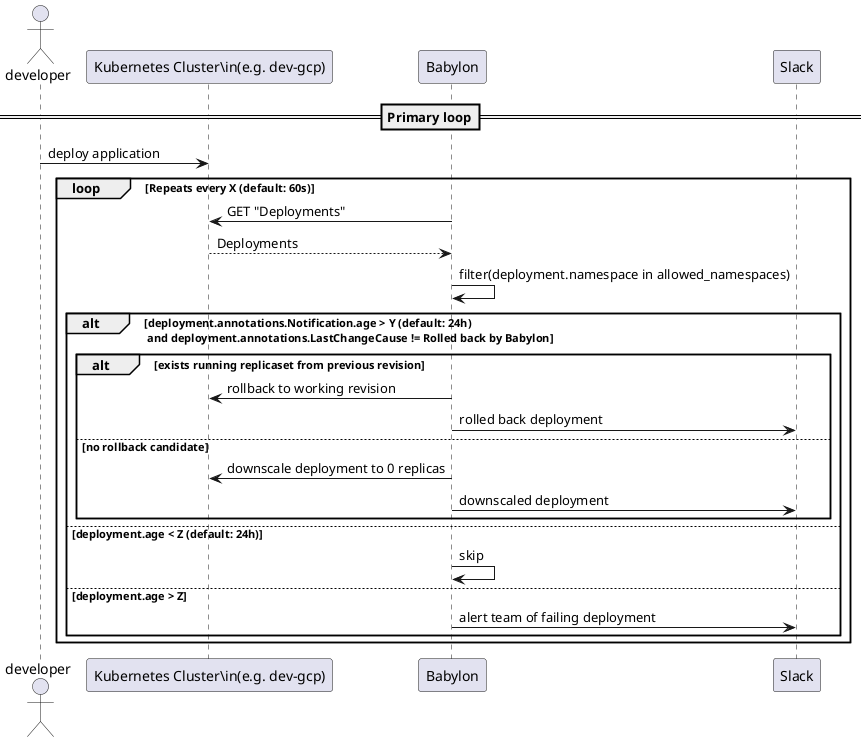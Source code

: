 @startuml babylon-flow 
actor developer as developer
participant k8s as "Kubernetes Cluster\in(e.g. dev-gcp)"
participant babylon as "Babylon"
participant alertmanager as "Slack"
==Primary loop==
developer -> k8s: deploy application 
loop Repeats every X (default: 60s)
babylon -> k8s: GET "Deployments"
return Deployments
babylon -> babylon: filter(deployment.namespace in allowed_namespaces)

alt deployment.annotations.Notification.age > Y (default: 24h) \n and deployment.annotations.LastChangeCause != Rolled back by Babylon

    alt exists running replicaset from previous revision
        
        babylon -> k8s: rollback to working revision
        babylon -> alertmanager: rolled back deployment

    else no rollback candidate

        babylon -> k8s: downscale deployment to 0 replicas
        babylon -> alertmanager: downscaled deployment

    end

else deployment.age < Z (default: 24h)
    
    babylon -> babylon: skip

else deployment.age > Z

    babylon -> alertmanager: alert team of failing deployment
end

end
@enduml
